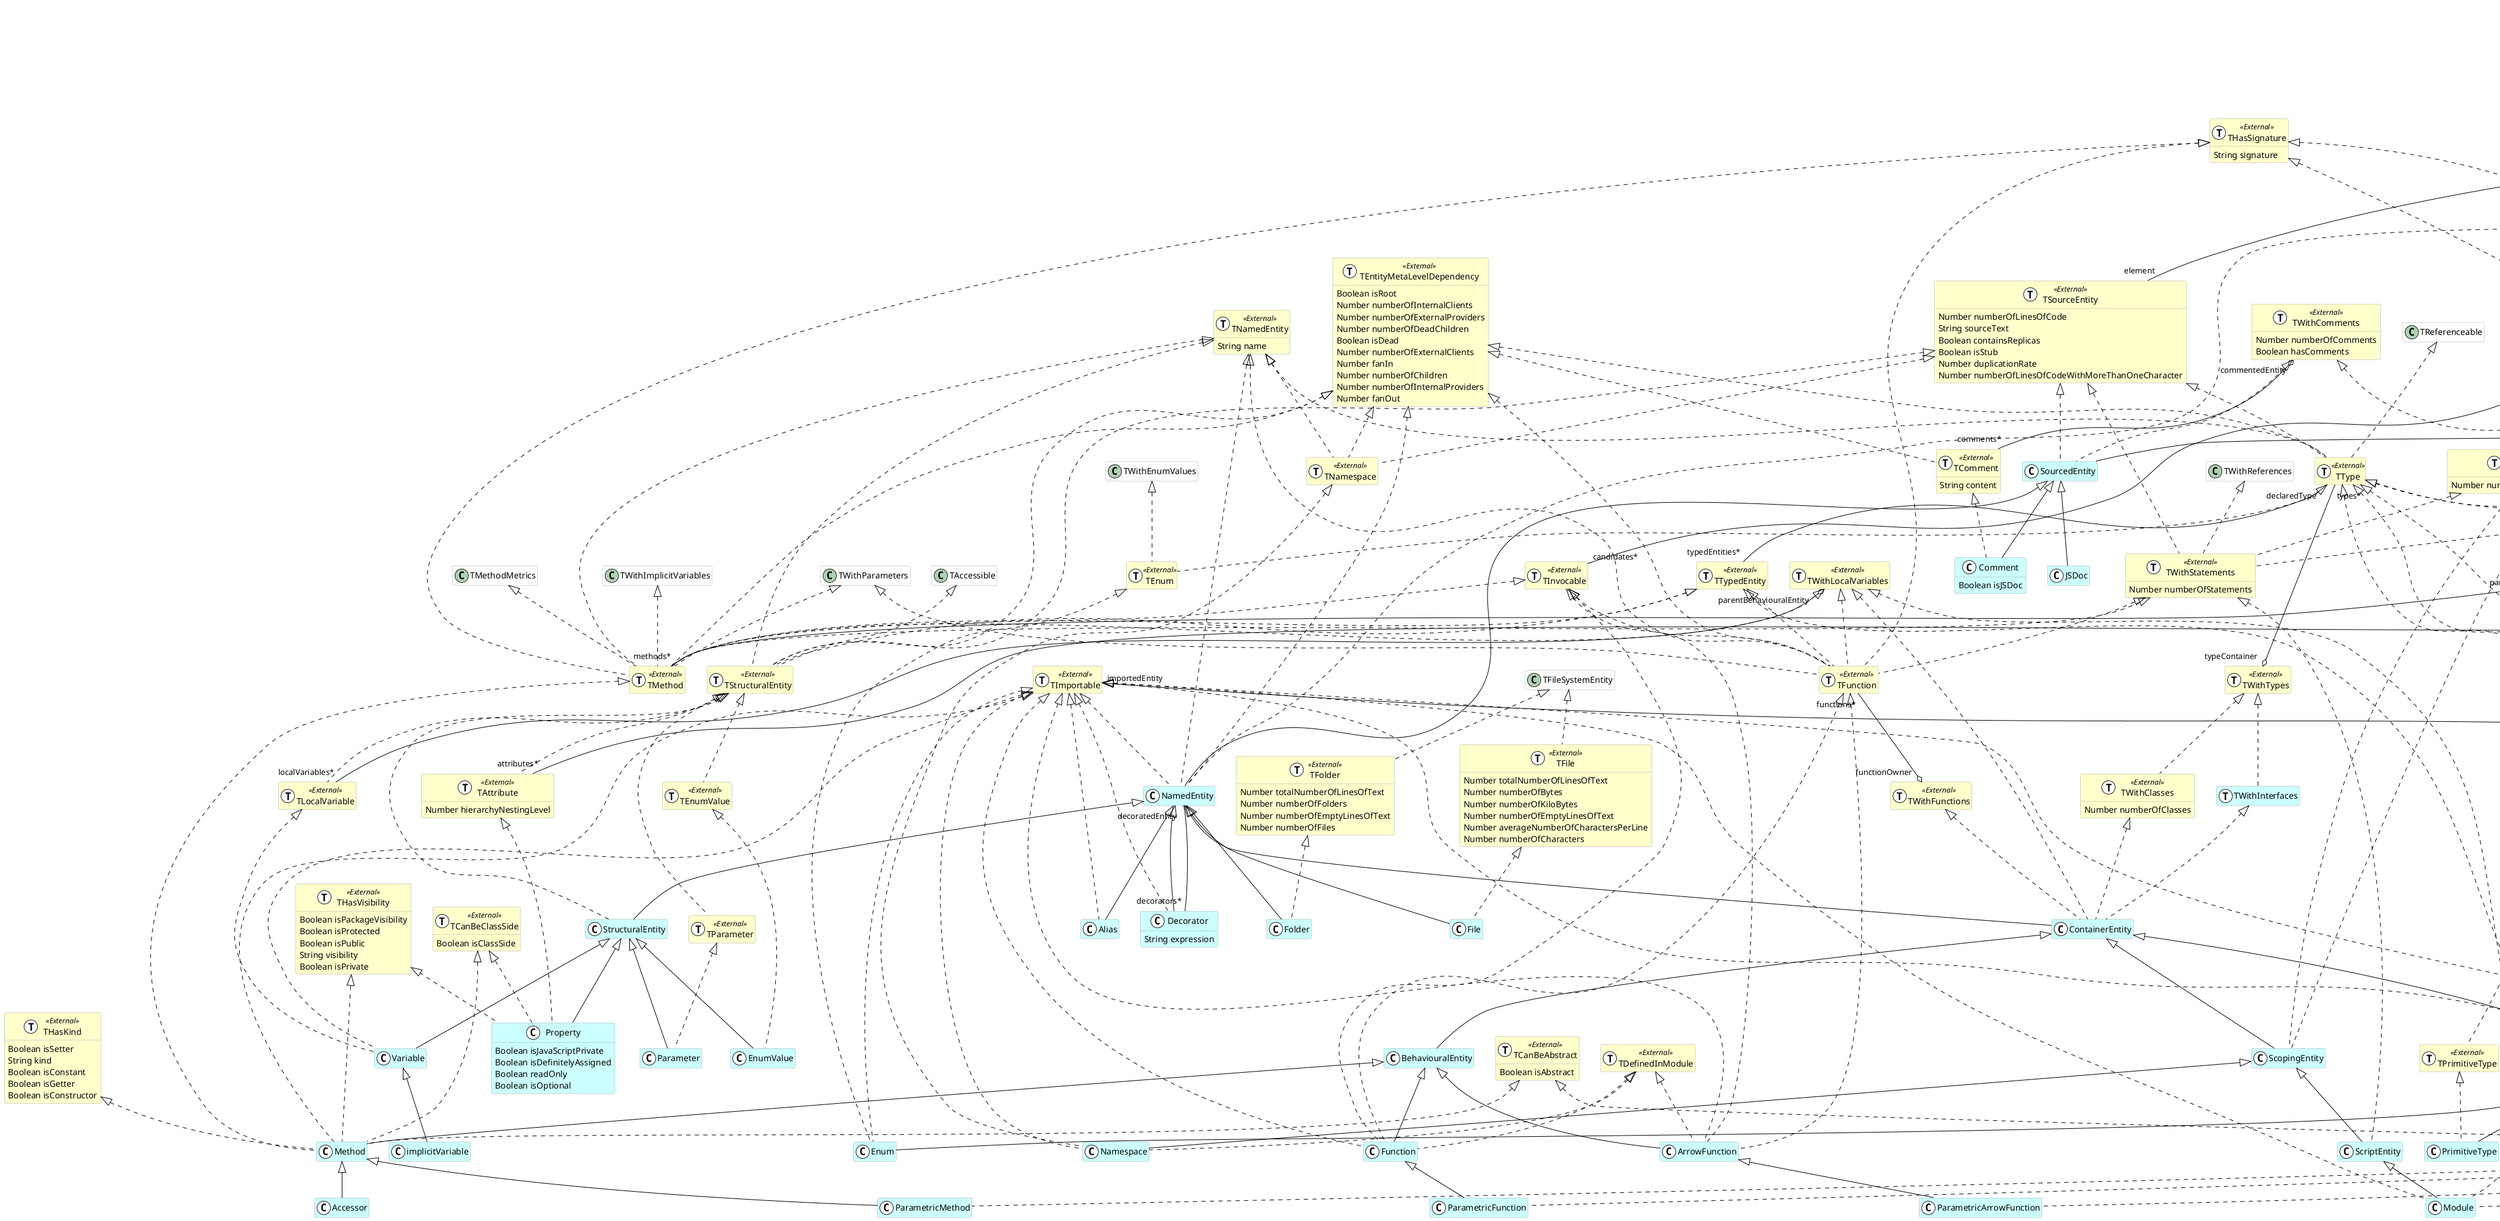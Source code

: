 @startumlhide empty membersskinparam class {  BackgroundColor white  ArrowColor black  BorderColor darkGray}class TGenericParameterType <<(T,white)External>> #FFFFCC {}class TReference <<(T,white)External>> #FFFFCC {}class TClassMetrics <<(T,white)External>> #FFFFCC {  Number numberOfMethodsOverridden  Number numberOfMethodsInherited  Number numberOfAttributesInherited  Number numberOfLocallyDefinedMethods  Number numberOfMethodsInHierarchy  Number totalNumberOfSubclasses}class Access <<(C,white)>> #CCFFFF {}class Invocation <<(C,white)>> #CCFFFF {}class TSourceAnchor <<(T,white)External>> #FFFFCC {  Number lineCount}class Namespace <<(C,white)>> #CCFFFF {}class NamedEntity <<(C,white)>> #CCFFFF {}class Inheritance <<(C,white)>> #CCFFFF {}class TCanBeClassSide <<(T,white)External>> #FFFFCC {  Boolean isClassSide}class TLCOMMetrics <<(T,white)External>> #FFFFCC {  Number lcom2  Number lcom3}class TEntityCreator <<(T,white)>> #CCFFFF {}class TEnumValue <<(T,white)External>> #FFFFCC {}class TWithInheritances <<(T,white)External>> #FFFFCC {  Number numberOfSubclasses  Number hierarchyNestingLevel  Number subclassHierarchyDepth  Number numberOfDirectSubclasses}class TCanBeAbstract <<(T,white)External>> #FFFFCC {  Boolean isAbstract}class TWithMethods <<(T,white)External>> #FFFFCC {  Number tightClassCohesion  Number numberOfMethods  Number numberOfAbstractMethods  Number weightedMethodCount}class SourceLanguage <<(C,white)>> #CCFFFF {}class Method <<(C,white)>> #CCFFFF {}class Variable <<(C,white)>> #CCFFFF {}class ParameterType <<(C,white)>> #CCFFFF {}class File <<(C,white)>> #CCFFFF {}class TImportable <<(T,white)External>> #FFFFCC {}class TPrimitiveType <<(T,white)External>> #FFFFCC {}class TSourceLanguage <<(T,white)External>> #FFFFCC {}class EnumValue <<(C,white)>> #CCFFFF {}class TEntityMetaLevelDependency <<(T,white)External>> #FFFFCC {  Boolean isRoot  Number numberOfInternalClients  Number numberOfExternalProviders  Number numberOfDeadChildren  Boolean isDead  Number numberOfExternalClients  Number fanIn  Number numberOfChildren  Number numberOfInternalProviders  Number fanOut}class Folder <<(C,white)>> #CCFFFF {}class Reference <<(C,white)>> #CCFFFF {}class TWithLocalVariables <<(T,white)External>> #FFFFCC {}class TDefinedInModule <<(T,white)External>> #FFFFCC {}class Function <<(C,white)>> #CCFFFF {}class Class <<(C,white)>> #CCFFFF {}class Alias <<(C,white)>> #CCFFFF {}class TWithComments <<(T,white)External>> #FFFFCC {  Number numberOfComments  Boolean hasComments}class TInvocationsReceiver <<(T,white)External>> #FFFFCC {}class TConcretization <<(T,white)External>> #FFFFCC {}class TNamespace <<(T,white)External>> #FFFFCC {}class TWithClasses <<(T,white)External>> #FFFFCC {  Number numberOfClasses}class ParameterConcretization <<(C,white)>> #CCFFFF {}class TIndexedFileNavigation <<(T,white)External>> #FFFFCC {  Number startPos  Number endPos}class THasKind <<(T,white)External>> #FFFFCC {  Boolean isSetter  String kind  Boolean isConstant  Boolean isGetter  Boolean isConstructor}class Comment <<(C,white)>> #CCFFFF {  Boolean isJSDoc}class TWithStatements <<(T,white)External>> #FFFFCC {  Number numberOfStatements}class Module <<(C,white)>> #CCFFFF {}class ParametricFunction <<(C,white)>> #CCFFFF {}class implicitVariable <<(C,white)>> #CCFFFF {}class Type <<(C,white)>> #CCFFFF {}class TParameter <<(T,white)External>> #FFFFCC {}class TLocalVariable <<(T,white)External>> #FFFFCC {}class ArrowFunction <<(C,white)>> #CCFFFF {}class TFolder <<(T,white)External>> #FFFFCC {  Number totalNumberOfLinesOfText  Number numberOfFolders  Number numberOfEmptyLinesOfText  Number numberOfFiles}class ParametricArrowFunction <<(C,white)>> #CCFFFF {}class SourcedEntity <<(C,white)>> #CCFFFF {}class BehaviouralEntity <<(C,white)>> #CCFFFF {}class TFunction <<(T,white)External>> #FFFFCC {}class TType <<(T,white)External>> #FFFFCC {}class Concretization <<(C,white)>> #CCFFFF {}class TClassMetrics <<(T,white)>> #CCFFFF {}class TAccess <<(T,white)External>> #FFFFCC {  Boolean isReadWriteUnknown  Boolean isWrite  Boolean isRead}class TParametricEntity <<(T,white)External>> #FFFFCC {}class JSDoc <<(C,white)>> #CCFFFF {}class IndexedFileAnchor <<(C,white)>> #CCFFFF {}class TParameterConcretization <<(T,white)External>> #FFFFCC {}class THasVisibility <<(T,white)External>> #FFFFCC {  Boolean isPackageVisibility  Boolean isProtected  Boolean isPublic  String visibility  Boolean isPrivate}class ParametricClass <<(C,white)>> #CCFFFF {}class TWithAttributes <<(T,white)External>> #FFFFCC {  Number numberOfAttributes}class Entity <<(C,white)External>> #FFFFCC {  Boolean isTagged  Number numberOfTags  Boolean isDead}class TSourceEntity <<(T,white)External>> #FFFFCC {  Number numberOfLinesOfCode  String sourceText  Boolean containsReplicas  Boolean isStub  Number duplicationRate  Number numberOfLinesOfCodeWithMoreThanOneCharacter}class TMethod <<(T,white)External>> #FFFFCC {}class TWithAccesses <<(T,white)External>> #FFFFCC {}class Interface <<(C,white)>> #CCFFFF {}class SourceTextAnchor <<(C,white)>> #CCFFFF {}class ScopingEntity <<(C,white)>> #CCFFFF {}class PrimitiveType <<(C,white)>> #CCFFFF {}class TTypedEntity <<(T,white)External>> #FFFFCC {}class TWithImports <<(T,white)External>> #FFFFCC {}class TStructuralEntity <<(T,white)External>> #FFFFCC {}class TInheritance <<(T,white)External>> #FFFFCC {}class TWithInterfaces <<(T,white)>> #CCFFFF {}class THasImmediateSource <<(T,white)External>> #FFFFCC {  String source}class THasSignature <<(T,white)External>> #FFFFCC {  String signature}class TEnum <<(T,white)External>> #FFFFCC {}class SourceAnchor <<(C,white)>> #CCFFFF {}class TAttribute <<(T,white)External>> #FFFFCC {  Number hierarchyNestingLevel}class Enum <<(C,white)>> #CCFFFF {}class TWithFunctions <<(T,white)External>> #FFFFCC {}class Implementation <<(C,white)>> #CCFFFF {}class ImportClause <<(C,white)>> #CCFFFF {}class TConcreteParameterType <<(T,white)External>> #FFFFCC {}class TImplementation <<(T,white)External>> #FFFFCC {}class TWithTypes <<(T,white)External>> #FFFFCC {}class ParametricMethod <<(C,white)>> #CCFFFF {}class Accessor <<(C,white)>> #CCFFFF {}class Entity <<(C,white)>> #CCFFFF {}class TImplementable <<(T,white)External>> #FFFFCC {}class TInvocation <<(T,white)External>> #FFFFCC {}class Parameter <<(C,white)>> #CCFFFF {}class TNamedEntity <<(T,white)External>> #FFFFCC {  String name}class ScriptEntity <<(C,white)>> #CCFFFF {}class StructuralEntity <<(C,white)>> #CCFFFF {}class Model <<(C,white)External>> #FFFFCC {  Number numberOfModelMethods  Number averageCyclomaticComplexity  Number numberOfLinesOfCode  Number numberOfMethods  Number numberOfLinesOfCodePerPackage  Number numberOfModelClasses  Number numberOfLinesOfCodePerClass  Number numberOfClasses  Number numberOfLinesOfCodePerMethod  Number numberOfClassesPerPackage  Number numberOfClassesPerPackage}class TWithInvocations <<(T,white)External>> #FFFFCC {  Number numberOfOutgoingInvocations}class ParametricInterface <<(C,white)>> #CCFFFF {}class TComment <<(T,white)External>> #FFFFCC {  String content}class ContainerEntity <<(C,white)>> #CCFFFF {}class TImport <<(T,white)External>> #FFFFCC {}class TFile <<(T,white)External>> #FFFFCC {  Number totalNumberOfLinesOfText  Number numberOfBytes  Number numberOfKiloBytes  Number numberOfEmptyLinesOfText  Number averageNumberOfCharactersPerLine  Number numberOfCharacters}class TCanImplement <<(T,white)External>> #FFFFCC {}class Decorator <<(C,white)>> #CCFFFF {  String expression}class TClass <<(T,white)External>> #FFFFCC {  Number weightOfAClass  Boolean isTestCase}class FamixTypeScriptModel <<(C,white)>> #CCFFFF {}class TInvocable <<(T,white)External>> #FFFFCC {}class Property <<(C,white)>> #CCFFFF {  Boolean isJavaScriptPrivate  Boolean isDefinitelyAssigned  Boolean readOnly  Boolean isOptional}Entity <|-- AccessEntity <|-- InvocationScopingEntity <|-- NamespaceSourcedEntity <|-- NamedEntityEntity <|-- InheritanceEntity <|-- SourceLanguageBehaviouralEntity <|-- MethodStructuralEntity <|-- VariableType <|-- ParameterTypeNamedEntity <|-- FileStructuralEntity <|-- EnumValueNamedEntity <|-- FolderEntity <|-- ReferenceBehaviouralEntity <|-- FunctionType <|-- ClassNamedEntity <|-- AliasEntity <|-- ParameterConcretizationSourcedEntity <|-- CommentScriptEntity <|-- ModuleFunction <|-- ParametricFunctionVariable <|-- implicitVariableContainerEntity <|-- TypeBehaviouralEntity <|-- ArrowFunctionArrowFunction <|-- ParametricArrowFunctionEntity <|-- SourcedEntityEntity <|-- ConcretizationSourceAnchor <|-- IndexedFileAnchorClass <|-- ParametricClassType <|-- InterfaceContainerEntity <|-- ScopingEntityType <|-- PrimitiveTypeSourceAnchor <|-- SourceTextAnchorObject <|-- EntityContainerEntity <|-- BehaviouralEntitySourcedEntity <|-- JSDocEntity <|-- SourceAnchorType <|-- EnumEntity <|-- ImplementationEntity <|-- ImportClauseMethod <|-- ParametricMethodMethod <|-- AccessorEntity <|-- EntityStructuralEntity <|-- ParameterScopingEntity <|-- ScriptEntityNamedEntity <|-- StructuralEntityAbstractGroup <|-- ModelInterface <|-- ParametricInterfaceNamedEntity <|-- ContainerEntityNamedEntity <|-- DecoratorModel <|-- FamixTypeScriptModelStructuralEntity <|-- PropertyTHasVisibility <|.. PropertyTAssociation <|.. TReferenceTType <|.. TGenericParameterTypeTAccess <|.. AccessTHasSignature <|.. InvocationTInvocation <|.. InvocationTDefinedInModule <|.. NamespaceTImportable <|.. NamespaceTNamespace <|.. NamespaceTImportable <|.. NamedEntityTInvocationsReceiver <|.. NamedEntityTNamedEntity <|.. NamedEntityTEntityMetaLevelDependency <|.. NamedEntityTInheritance <|.. InheritanceTStructuralEntity <|.. TEnumValueTSourceLanguage <|.. SourceLanguageTCanBeAbstract <|.. MethodTCanBeClassSide <|.. MethodTHasKind <|.. MethodTHasVisibility <|.. MethodTImportable <|.. MethodTMethod <|.. MethodTImportable <|.. VariableTLocalVariable <|.. VariableTGenericParameterType <|.. ParameterTypeTTypedEntity <|.. ParameterTypeTWithInheritances <|.. ParameterTypeTType <|.. TPrimitiveTypeTFile <|.. FileTEnumValue <|.. EnumValueTFolder <|.. FolderTReference <|.. ReferenceTDefinedInModule <|.. FunctionTFunction <|.. FunctionTImportable <|.. FunctionTInvocable <|.. FunctionTCanBeAbstract <|.. ClassTCanImplement <|.. ClassTClass <|.. ClassTClassMetrics <|.. ClassTImportable <|.. ClassTLCOMMetrics <|.. ClassTWithAccesses <|.. ClassTWithInvocations <|.. ClassTClassMetrics <|.. ClassTImportable <|.. AliasTAssociation <|.. TConcretizationTNamedEntity <|.. TNamespaceTSourceEntity <|.. TNamespaceTParameterConcretization <|.. ParameterConcretizationTFileAnchor <|.. TIndexedFileNavigationTEntityMetaLevelDependency <|.. TNamespaceTComment <|.. CommentTSourceEntity <|.. TWithStatementsTWithAccesses <|.. TWithStatementsTWithInvocations <|.. TWithStatementsTWithReferences <|.. TWithStatementsTWithTypes <|.. TWithClassesTImportable <|.. ModuleTWithImports <|.. ModuleTWithLocalVariables <|.. ModuleTParametricEntity <|.. ParametricFunctionTConcreteParameterType <|.. TypeTImportable <|.. TypeTType <|.. TypeTWithMethods <|.. TypeTStructuralEntity <|.. TParameterTDefinedInModule <|.. ArrowFunctionTFunction <|.. ArrowFunctionTImportable <|.. ArrowFunctionTInvocable <|.. ArrowFunctionTStructuralEntity <|.. TLocalVariableTFileSystemEntity <|.. TFolderTParametricEntity <|.. ParametricArrowFunctionTSourceEntity <|.. SourcedEntityTWithComments <|.. SourcedEntityTHasSignature <|.. TFunctionTInvocable <|.. TFunctionTNamedEntity <|.. TFunctionTTypedEntity <|.. TFunctionTNamedEntity <|.. TTypeTReferenceable <|.. TTypeTSourceEntity <|.. TTypeTEntityMetaLevelDependency <|.. TTypeTWithLocalVariables <|.. TFunctionTWithParameters <|.. TFunctionTWithStatements <|.. TFunctionTEntityMetaLevelDependency <|.. TFunctionTAssociation <|.. TAccessTIndexedFileNavigation <|.. IndexedFileAnchorTAssociation <|.. TParameterConcretizationTHasSignature <|.. TMethodTInvocable <|.. TMethodTMethodMetrics <|.. TMethodTNamedEntity <|.. TMethodTTypedEntity <|.. TMethodTWithImplicitVariables <|.. TMethodTImplementable <|.. InterfaceTWithAccesses <|.. ScopingEntityTWithInvocations <|.. ScopingEntityTPrimitiveType <|.. PrimitiveTypeTInvocationsReceiver <|.. InterfaceTWithAttributes <|.. InterfaceTWithInheritances <|.. InterfaceTWithMethods <|.. InterfaceTWithLocalVariables <|.. TMethodTWithParameters <|.. TMethodTWithStatements <|.. TMethodTEntityMetaLevelDependency <|.. TMethodTHasImmediateSource <|.. SourceTextAnchorTAccessible <|.. TStructuralEntityTNamedEntity <|.. TStructuralEntityTSourceEntity <|.. TStructuralEntityTWithTypes <|.. TWithInterfacesTSourceAnchor <|.. THasImmediateSourceTTypedEntity <|.. TStructuralEntityTEntityMetaLevelDependency <|.. TStructuralEntityTParametricEntity <|.. ParametricClassTConcretization <|.. ConcretizationTAssociation <|.. TInheritanceTType <|.. TEnumTWithEnumValues <|.. TEnumTSourceAnchor <|.. SourceAnchorTEnum <|.. EnumTImportable <|.. EnumTStructuralEntity <|.. TAttributeTImplementation <|.. ImplementationTImport <|.. ImportClauseTType <|.. TConcreteParameterTypeTAssociation <|.. TImplementationTParametricEntity <|.. ParametricMethodTAssociation <|.. TInvocationTParameter <|.. ParameterTStructuralEntity <|.. StructuralEntityTWithStatements <|.. ScriptEntityTHasSignature <|.. TInvocationTParametricEntity <|.. ParametricInterfaceTEntityMetaLevelDependency <|.. TCommentTFileSystemEntity <|.. TFileTWithClasses <|.. ContainerEntityTWithFunctions <|.. ContainerEntityTWithLocalVariables <|.. ContainerEntityTWithInterfaces <|.. ContainerEntityTImportable <|.. DecoratorTAssociation <|.. TImportTInvocationsReceiver <|.. TClassTType <|.. TClassTWithAttributes <|.. TClassTWithComments <|.. TClassTWithInheritances <|.. TClassTWithMethods <|.. TClassTEntityCreator <|.. FamixTypeScriptModelTAttribute <|.. PropertyTCanBeClassSide <|.. PropertyTGenericParameterType "genericParameter" -- "concretizations*" TParameterConcretizationTType "declaredType" -- "typedEntities*" TTypedEntityTInvocation "incomingInvocations*" -- "candidates*" TInvocableTType "types*" --o "typeContainer" TWithTypesTImplementation "implementations*" -- "interface" TImplementableTImportable "importedEntity" -- "incomingImports*" TImportTParameterConcretization "generics*" -- "concreteParameter" TConcreteParameterTypeModel -- "sourceLanguage" TSourceLanguageTWithMethods "parentType" o-- "methods*" TMethodTWithLocalVariables "parentBehaviouralEntity" o-- "localVariables*" TLocalVariableTSourceAnchor "sourceAnchor" -- "element" TSourceEntityTInvocation "outgoingInvocations*" -- "sender" TWithInvocationsTFunction "functions*" --o "functionOwner" TWithFunctionsTConcretization "genericization" -- "concreteEntity" TParametricEntityTImplementation "interfaceImplementations*" -- "implementingClass" TCanImplementTGenericParameterType "genericParameters*" -- "genericEntities*" TParametricEntityTInvocationsReceiver "receiver" -- "receivingInvocations*" TInvocationTAccess "accesses*" -- "accessor" TWithAccessesTParametricEntity "concreteEntities*" -- "concreteParameters*" TConcreteParameterTypeTWithAttributes "parentType" o-- "attributes*" TAttributeTWithImports "importingEntity" -- "outgoingImports*" TImportTConcretization "concretizations*" -- "parameterConcretizations*" TParameterConcretizationTWithInheritances "subclass" -- "superInheritances*" TInheritanceNamedEntity "decoratedEntity" -- "decorators*" DecoratorTConcretization "concretizations*" -- "genericEntity" TParametricEntityTWithComments "commentedEntity" o-- "comments*" TCommentTWithInheritances "superclass" -- "subInheritances*" TInheritance@enduml